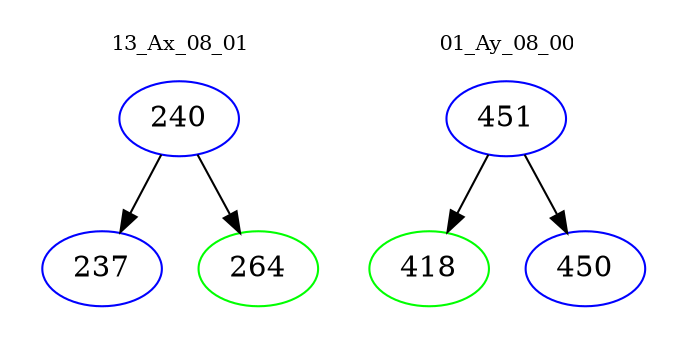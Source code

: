 digraph{
subgraph cluster_0 {
color = white
label = "13_Ax_08_01";
fontsize=10;
T0_240 [label="240", color="blue"]
T0_240 -> T0_237 [color="black"]
T0_237 [label="237", color="blue"]
T0_240 -> T0_264 [color="black"]
T0_264 [label="264", color="green"]
}
subgraph cluster_1 {
color = white
label = "01_Ay_08_00";
fontsize=10;
T1_451 [label="451", color="blue"]
T1_451 -> T1_418 [color="black"]
T1_418 [label="418", color="green"]
T1_451 -> T1_450 [color="black"]
T1_450 [label="450", color="blue"]
}
}
